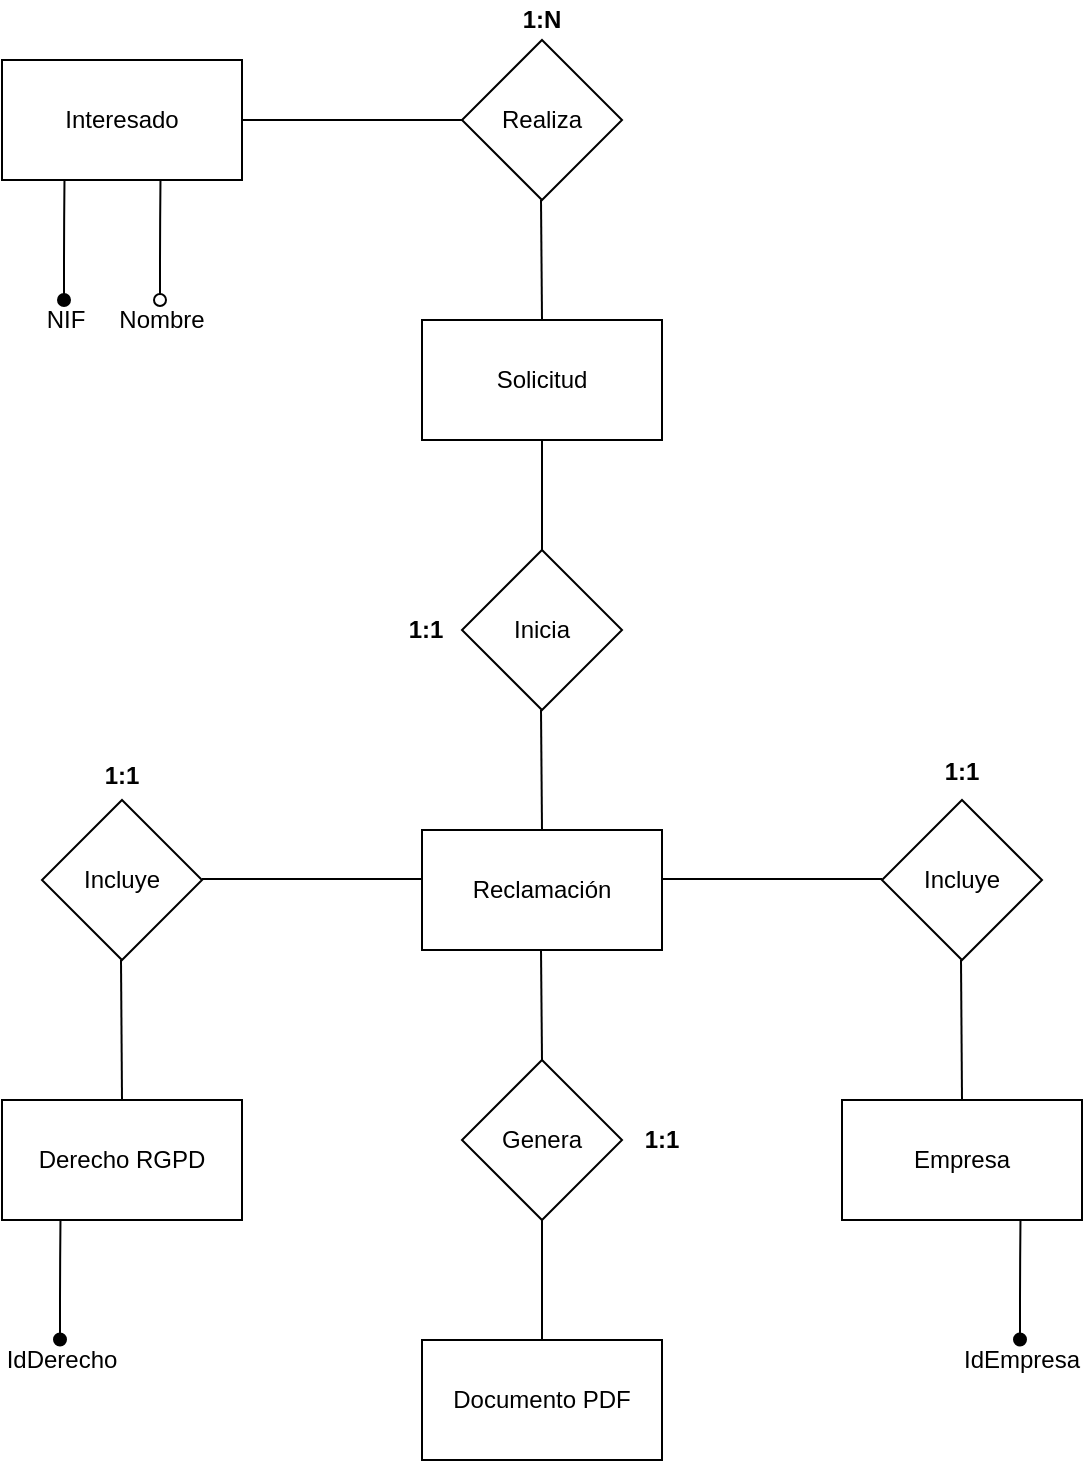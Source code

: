 <mxfile version="14.9.5" type="device"><diagram name="Page-1" id="2ca16b54-16f6-2749-3443-fa8db7711227"><mxGraphModel dx="1019" dy="519" grid="1" gridSize="10" guides="1" tooltips="1" connect="1" arrows="1" fold="1" page="1" pageScale="1" pageWidth="1100" pageHeight="850" background="none" math="0" shadow="0"><root><mxCell id="0"/><mxCell id="1" parent="0"/><mxCell id="II2NMdJCL3HN00cwjk8s-12" style="edgeStyle=orthogonalEdgeStyle;rounded=0;orthogonalLoop=1;jettySize=auto;html=1;exitX=1;exitY=0.5;exitDx=0;exitDy=0;entryX=0;entryY=0.5;entryDx=0;entryDy=0;endArrow=none;endFill=0;" edge="1" parent="1" source="II2NMdJCL3HN00cwjk8s-1" target="II2NMdJCL3HN00cwjk8s-2"><mxGeometry relative="1" as="geometry"/></mxCell><mxCell id="II2NMdJCL3HN00cwjk8s-1" value="Interesado" style="rounded=0;whiteSpace=wrap;html=1;" vertex="1" parent="1"><mxGeometry x="90" y="40" width="120" height="60" as="geometry"/></mxCell><mxCell id="II2NMdJCL3HN00cwjk8s-2" value="Realiza" style="rhombus;whiteSpace=wrap;html=1;" vertex="1" parent="1"><mxGeometry x="320" y="30" width="80" height="80" as="geometry"/></mxCell><mxCell id="II2NMdJCL3HN00cwjk8s-3" value="Derecho RGPD" style="rounded=0;whiteSpace=wrap;html=1;" vertex="1" parent="1"><mxGeometry x="90" y="560" width="120" height="60" as="geometry"/></mxCell><mxCell id="II2NMdJCL3HN00cwjk8s-24" style="edgeStyle=orthogonalEdgeStyle;rounded=0;orthogonalLoop=1;jettySize=auto;html=1;endArrow=none;endFill=0;" edge="1" parent="1" source="II2NMdJCL3HN00cwjk8s-4"><mxGeometry relative="1" as="geometry"><mxPoint x="360" y="225" as="targetPoint"/><Array as="points"><mxPoint x="360" y="205"/><mxPoint x="360" y="205"/></Array></mxGeometry></mxCell><mxCell id="II2NMdJCL3HN00cwjk8s-4" value="Inicia" style="rhombus;whiteSpace=wrap;html=1;" vertex="1" parent="1"><mxGeometry x="320" y="285" width="80" height="80" as="geometry"/></mxCell><mxCell id="II2NMdJCL3HN00cwjk8s-5" value="Incluye" style="rhombus;whiteSpace=wrap;html=1;" vertex="1" parent="1"><mxGeometry x="110" y="410" width="80" height="80" as="geometry"/></mxCell><mxCell id="II2NMdJCL3HN00cwjk8s-6" value="Reclamación" style="rounded=0;whiteSpace=wrap;html=1;" vertex="1" parent="1"><mxGeometry x="300" y="425" width="120" height="60" as="geometry"/></mxCell><mxCell id="II2NMdJCL3HN00cwjk8s-7" value="Empresa" style="rounded=0;whiteSpace=wrap;html=1;" vertex="1" parent="1"><mxGeometry x="510" y="560" width="120" height="60" as="geometry"/></mxCell><mxCell id="II2NMdJCL3HN00cwjk8s-8" value="Incluye" style="rhombus;whiteSpace=wrap;html=1;" vertex="1" parent="1"><mxGeometry x="530" y="410" width="80" height="80" as="geometry"/></mxCell><mxCell id="II2NMdJCL3HN00cwjk8s-9" value="Genera" style="rhombus;whiteSpace=wrap;html=1;" vertex="1" parent="1"><mxGeometry x="320" y="540" width="80" height="80" as="geometry"/></mxCell><mxCell id="II2NMdJCL3HN00cwjk8s-10" value="Documento PDF" style="rounded=0;whiteSpace=wrap;html=1;" vertex="1" parent="1"><mxGeometry x="300" y="680" width="120" height="60" as="geometry"/></mxCell><mxCell id="II2NMdJCL3HN00cwjk8s-14" style="edgeStyle=orthogonalEdgeStyle;rounded=0;orthogonalLoop=1;jettySize=auto;html=1;exitX=1;exitY=0.5;exitDx=0;exitDy=0;entryX=0;entryY=0.5;entryDx=0;entryDy=0;endArrow=none;endFill=0;" edge="1" parent="1"><mxGeometry relative="1" as="geometry"><mxPoint x="190" y="449.5" as="sourcePoint"/><mxPoint x="300" y="449.5" as="targetPoint"/><Array as="points"><mxPoint x="230" y="449.5"/><mxPoint x="230" y="449.5"/></Array></mxGeometry></mxCell><mxCell id="II2NMdJCL3HN00cwjk8s-17" value="" style="endArrow=none;html=1;" edge="1" parent="1"><mxGeometry width="50" height="50" relative="1" as="geometry"><mxPoint x="360" y="680" as="sourcePoint"/><mxPoint x="360" y="620" as="targetPoint"/></mxGeometry></mxCell><mxCell id="II2NMdJCL3HN00cwjk8s-18" value="" style="endArrow=none;html=1;entryX=0.5;entryY=1;entryDx=0;entryDy=0;" edge="1" parent="1"><mxGeometry width="50" height="50" relative="1" as="geometry"><mxPoint x="360" y="540" as="sourcePoint"/><mxPoint x="359.5" y="485" as="targetPoint"/></mxGeometry></mxCell><mxCell id="II2NMdJCL3HN00cwjk8s-19" value="" style="endArrow=none;html=1;entryX=0.5;entryY=1;entryDx=0;entryDy=0;" edge="1" parent="1"><mxGeometry width="50" height="50" relative="1" as="geometry"><mxPoint x="360" y="425" as="sourcePoint"/><mxPoint x="359.5" y="365" as="targetPoint"/></mxGeometry></mxCell><mxCell id="II2NMdJCL3HN00cwjk8s-21" value="Solicitud" style="rounded=0;whiteSpace=wrap;html=1;" vertex="1" parent="1"><mxGeometry x="300" y="170" width="120" height="60" as="geometry"/></mxCell><mxCell id="II2NMdJCL3HN00cwjk8s-22" value="" style="endArrow=none;html=1;entryX=0.5;entryY=1;entryDx=0;entryDy=0;" edge="1" parent="1"><mxGeometry width="50" height="50" relative="1" as="geometry"><mxPoint x="150" y="560" as="sourcePoint"/><mxPoint x="149.5" y="490" as="targetPoint"/></mxGeometry></mxCell><mxCell id="II2NMdJCL3HN00cwjk8s-23" value="" style="endArrow=none;html=1;entryX=0.5;entryY=1;entryDx=0;entryDy=0;" edge="1" parent="1"><mxGeometry width="50" height="50" relative="1" as="geometry"><mxPoint x="360" y="170" as="sourcePoint"/><mxPoint x="359.5" y="110" as="targetPoint"/></mxGeometry></mxCell><mxCell id="II2NMdJCL3HN00cwjk8s-26" style="edgeStyle=orthogonalEdgeStyle;rounded=0;orthogonalLoop=1;jettySize=auto;html=1;exitX=1;exitY=0.5;exitDx=0;exitDy=0;entryX=0;entryY=0.5;entryDx=0;entryDy=0;endArrow=none;endFill=0;" edge="1" parent="1"><mxGeometry relative="1" as="geometry"><mxPoint x="420" y="449.5" as="sourcePoint"/><mxPoint x="530" y="449.5" as="targetPoint"/><Array as="points"><mxPoint x="460" y="449.5"/><mxPoint x="460" y="449.5"/></Array></mxGeometry></mxCell><mxCell id="II2NMdJCL3HN00cwjk8s-27" value="" style="endArrow=none;html=1;entryX=0.5;entryY=1;entryDx=0;entryDy=0;" edge="1" parent="1"><mxGeometry width="50" height="50" relative="1" as="geometry"><mxPoint x="570" y="560" as="sourcePoint"/><mxPoint x="569.5" y="490" as="targetPoint"/></mxGeometry></mxCell><mxCell id="II2NMdJCL3HN00cwjk8s-28" value="1:N" style="text;html=1;strokeColor=none;fillColor=none;align=center;verticalAlign=middle;whiteSpace=wrap;rounded=0;fontStyle=1" vertex="1" parent="1"><mxGeometry x="340" y="10" width="40" height="20" as="geometry"/></mxCell><mxCell id="II2NMdJCL3HN00cwjk8s-31" value="1:1" style="text;html=1;strokeColor=none;fillColor=none;align=center;verticalAlign=middle;whiteSpace=wrap;rounded=0;fontStyle=1" vertex="1" parent="1"><mxGeometry x="400" y="570" width="40" height="20" as="geometry"/></mxCell><mxCell id="II2NMdJCL3HN00cwjk8s-32" value="1:1" style="text;html=1;strokeColor=none;fillColor=none;align=center;verticalAlign=middle;whiteSpace=wrap;rounded=0;fontStyle=1" vertex="1" parent="1"><mxGeometry x="130" y="388" width="40" height="20" as="geometry"/></mxCell><mxCell id="II2NMdJCL3HN00cwjk8s-33" value="1:1" style="text;html=1;strokeColor=none;fillColor=none;align=center;verticalAlign=middle;whiteSpace=wrap;rounded=0;fontStyle=1" vertex="1" parent="1"><mxGeometry x="550" y="386" width="40" height="20" as="geometry"/></mxCell><mxCell id="II2NMdJCL3HN00cwjk8s-34" value="1:1" style="text;html=1;strokeColor=none;fillColor=none;align=center;verticalAlign=middle;whiteSpace=wrap;rounded=0;fontStyle=1" vertex="1" parent="1"><mxGeometry x="282" y="315" width="40" height="20" as="geometry"/></mxCell><mxCell id="II2NMdJCL3HN00cwjk8s-43" value="" style="endArrow=none;startArrow=oval;endFill=0;startFill=1;endSize=8;html=1;entryX=0.327;entryY=1.004;entryDx=0;entryDy=0;entryPerimeter=0;" edge="1" parent="1"><mxGeometry width="160" relative="1" as="geometry"><mxPoint x="121" y="160" as="sourcePoint"/><mxPoint x="121.24" y="100.24" as="targetPoint"/><Array as="points"><mxPoint x="121" y="130"/></Array></mxGeometry></mxCell><mxCell id="II2NMdJCL3HN00cwjk8s-45" value="NIF" style="text;html=1;strokeColor=none;fillColor=none;align=center;verticalAlign=middle;whiteSpace=wrap;rounded=0;" vertex="1" parent="1"><mxGeometry x="102" y="160" width="40" height="20" as="geometry"/></mxCell><mxCell id="II2NMdJCL3HN00cwjk8s-46" value="" style="endArrow=none;startArrow=oval;endFill=0;startFill=1;endSize=8;html=1;entryX=0.327;entryY=1.004;entryDx=0;entryDy=0;entryPerimeter=0;" edge="1" parent="1"><mxGeometry width="160" relative="1" as="geometry"><mxPoint x="599" y="679.76" as="sourcePoint"/><mxPoint x="599.24" y="620" as="targetPoint"/><Array as="points"><mxPoint x="599" y="649.76"/></Array></mxGeometry></mxCell><mxCell id="II2NMdJCL3HN00cwjk8s-47" value="IdEmpresa" style="text;html=1;strokeColor=none;fillColor=none;align=center;verticalAlign=middle;whiteSpace=wrap;rounded=0;" vertex="1" parent="1"><mxGeometry x="580" y="679.76" width="40" height="20" as="geometry"/></mxCell><mxCell id="II2NMdJCL3HN00cwjk8s-48" value="" style="endArrow=none;startArrow=oval;endFill=0;startFill=1;endSize=8;html=1;entryX=0.327;entryY=1.004;entryDx=0;entryDy=0;entryPerimeter=0;" edge="1" parent="1"><mxGeometry width="160" relative="1" as="geometry"><mxPoint x="119" y="679.76" as="sourcePoint"/><mxPoint x="119.24" y="620" as="targetPoint"/><Array as="points"><mxPoint x="119" y="649.76"/></Array></mxGeometry></mxCell><mxCell id="II2NMdJCL3HN00cwjk8s-49" value="IdDerecho" style="text;html=1;strokeColor=none;fillColor=none;align=center;verticalAlign=middle;whiteSpace=wrap;rounded=0;" vertex="1" parent="1"><mxGeometry x="100" y="679.76" width="40" height="20" as="geometry"/></mxCell><mxCell id="II2NMdJCL3HN00cwjk8s-51" value="" style="endArrow=none;startArrow=oval;endFill=0;startFill=0;endSize=8;html=1;entryX=0.327;entryY=1.004;entryDx=0;entryDy=0;entryPerimeter=0;" edge="1" parent="1"><mxGeometry width="160" relative="1" as="geometry"><mxPoint x="169" y="160" as="sourcePoint"/><mxPoint x="169.24" y="100.24" as="targetPoint"/><Array as="points"><mxPoint x="169" y="130"/></Array></mxGeometry></mxCell><mxCell id="II2NMdJCL3HN00cwjk8s-52" value="Nombre" style="text;html=1;strokeColor=none;fillColor=none;align=center;verticalAlign=middle;whiteSpace=wrap;rounded=0;" vertex="1" parent="1"><mxGeometry x="150" y="160" width="40" height="20" as="geometry"/></mxCell></root></mxGraphModel></diagram></mxfile>